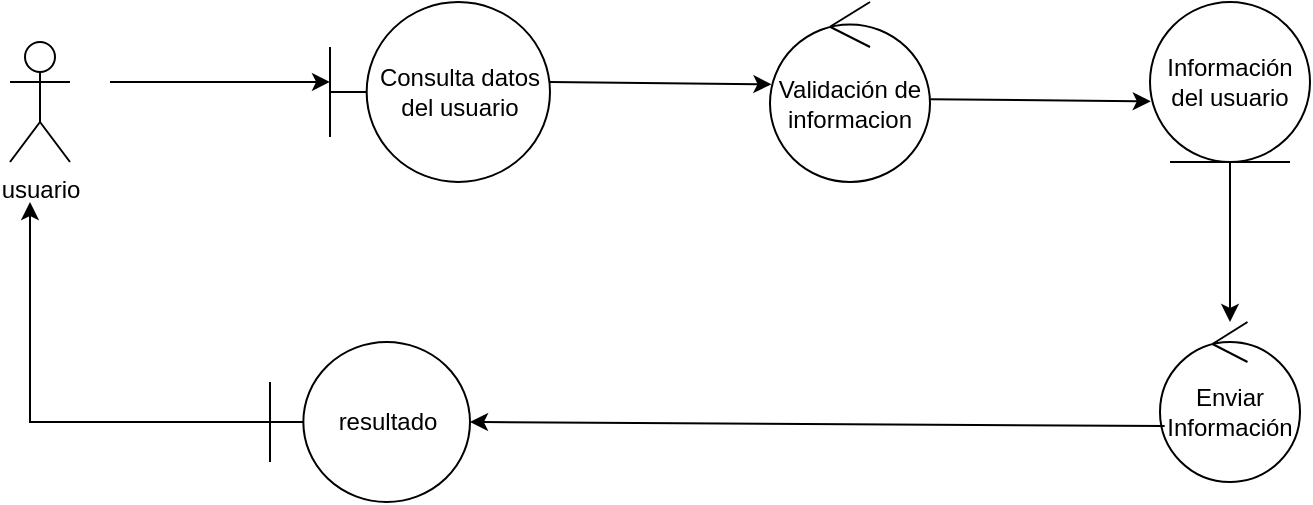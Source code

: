 <mxfile version="25.0.3">
  <diagram name="Página-1" id="7d_oM0EF3G9a3d7N5ZLs">
    <mxGraphModel dx="819" dy="446" grid="1" gridSize="10" guides="1" tooltips="1" connect="1" arrows="1" fold="1" page="1" pageScale="1" pageWidth="850" pageHeight="1100" math="0" shadow="0">
      <root>
        <mxCell id="0" />
        <mxCell id="1" parent="0" />
        <mxCell id="aLfL8TfDF0AlkJ1gZnpp-1" value="usuario" style="shape=umlActor;verticalLabelPosition=bottom;verticalAlign=top;html=1;outlineConnect=0;" vertex="1" parent="1">
          <mxGeometry x="70" y="410" width="30" height="60" as="geometry" />
        </mxCell>
        <mxCell id="aLfL8TfDF0AlkJ1gZnpp-2" value="" style="endArrow=classic;html=1;rounded=0;entryX=0;entryY=0.444;entryDx=0;entryDy=0;entryPerimeter=0;" edge="1" parent="1" target="aLfL8TfDF0AlkJ1gZnpp-3">
          <mxGeometry width="50" height="50" relative="1" as="geometry">
            <mxPoint x="120" y="430" as="sourcePoint" />
            <mxPoint x="240" y="430" as="targetPoint" />
          </mxGeometry>
        </mxCell>
        <mxCell id="aLfL8TfDF0AlkJ1gZnpp-3" value="Consulta datos del usuario" style="shape=umlBoundary;whiteSpace=wrap;html=1;" vertex="1" parent="1">
          <mxGeometry x="230" y="390" width="110" height="90" as="geometry" />
        </mxCell>
        <mxCell id="aLfL8TfDF0AlkJ1gZnpp-4" value="Validación de informacion" style="ellipse;shape=umlControl;whiteSpace=wrap;html=1;" vertex="1" parent="1">
          <mxGeometry x="450" y="390" width="80" height="90" as="geometry" />
        </mxCell>
        <mxCell id="aLfL8TfDF0AlkJ1gZnpp-5" value="" style="endArrow=classic;html=1;rounded=0;entryX=0.009;entryY=0.457;entryDx=0;entryDy=0;entryPerimeter=0;" edge="1" parent="1" target="aLfL8TfDF0AlkJ1gZnpp-4">
          <mxGeometry width="50" height="50" relative="1" as="geometry">
            <mxPoint x="340" y="430" as="sourcePoint" />
            <mxPoint x="450" y="427" as="targetPoint" />
          </mxGeometry>
        </mxCell>
        <mxCell id="aLfL8TfDF0AlkJ1gZnpp-8" value="Información del usuario" style="ellipse;shape=umlEntity;whiteSpace=wrap;html=1;" vertex="1" parent="1">
          <mxGeometry x="640" y="390" width="80" height="80" as="geometry" />
        </mxCell>
        <mxCell id="aLfL8TfDF0AlkJ1gZnpp-9" value="" style="endArrow=classic;html=1;rounded=0;exitX=1.002;exitY=0.54;exitDx=0;exitDy=0;exitPerimeter=0;entryX=0.005;entryY=0.621;entryDx=0;entryDy=0;entryPerimeter=0;" edge="1" parent="1" source="aLfL8TfDF0AlkJ1gZnpp-4" target="aLfL8TfDF0AlkJ1gZnpp-8">
          <mxGeometry width="50" height="50" relative="1" as="geometry">
            <mxPoint x="681.04" y="481.44" as="sourcePoint" />
            <mxPoint x="480" y="570" as="targetPoint" />
          </mxGeometry>
        </mxCell>
        <mxCell id="aLfL8TfDF0AlkJ1gZnpp-10" value="" style="endArrow=classic;html=1;rounded=0;exitX=0.5;exitY=1;exitDx=0;exitDy=0;" edge="1" parent="1" source="aLfL8TfDF0AlkJ1gZnpp-8" target="aLfL8TfDF0AlkJ1gZnpp-11">
          <mxGeometry width="50" height="50" relative="1" as="geometry">
            <mxPoint x="430" y="620" as="sourcePoint" />
            <mxPoint x="480" y="570" as="targetPoint" />
          </mxGeometry>
        </mxCell>
        <mxCell id="aLfL8TfDF0AlkJ1gZnpp-11" value="Enviar Información" style="ellipse;shape=umlControl;whiteSpace=wrap;html=1;" vertex="1" parent="1">
          <mxGeometry x="645" y="550" width="70" height="80" as="geometry" />
        </mxCell>
        <mxCell id="aLfL8TfDF0AlkJ1gZnpp-12" value="" style="endArrow=classic;html=1;rounded=0;exitX=0.033;exitY=0.65;exitDx=0;exitDy=0;exitPerimeter=0;" edge="1" parent="1" source="aLfL8TfDF0AlkJ1gZnpp-11">
          <mxGeometry width="50" height="50" relative="1" as="geometry">
            <mxPoint x="430" y="620" as="sourcePoint" />
            <mxPoint x="300" y="600" as="targetPoint" />
          </mxGeometry>
        </mxCell>
        <mxCell id="aLfL8TfDF0AlkJ1gZnpp-13" value="resultado" style="shape=umlBoundary;whiteSpace=wrap;html=1;" vertex="1" parent="1">
          <mxGeometry x="200" y="560" width="100" height="80" as="geometry" />
        </mxCell>
        <mxCell id="aLfL8TfDF0AlkJ1gZnpp-14" value="" style="endArrow=classic;html=1;rounded=0;exitX=0;exitY=0.5;exitDx=0;exitDy=0;exitPerimeter=0;" edge="1" parent="1" source="aLfL8TfDF0AlkJ1gZnpp-13">
          <mxGeometry width="50" height="50" relative="1" as="geometry">
            <mxPoint x="30" y="540" as="sourcePoint" />
            <mxPoint x="80" y="490" as="targetPoint" />
            <Array as="points">
              <mxPoint x="80" y="600" />
            </Array>
          </mxGeometry>
        </mxCell>
      </root>
    </mxGraphModel>
  </diagram>
</mxfile>

